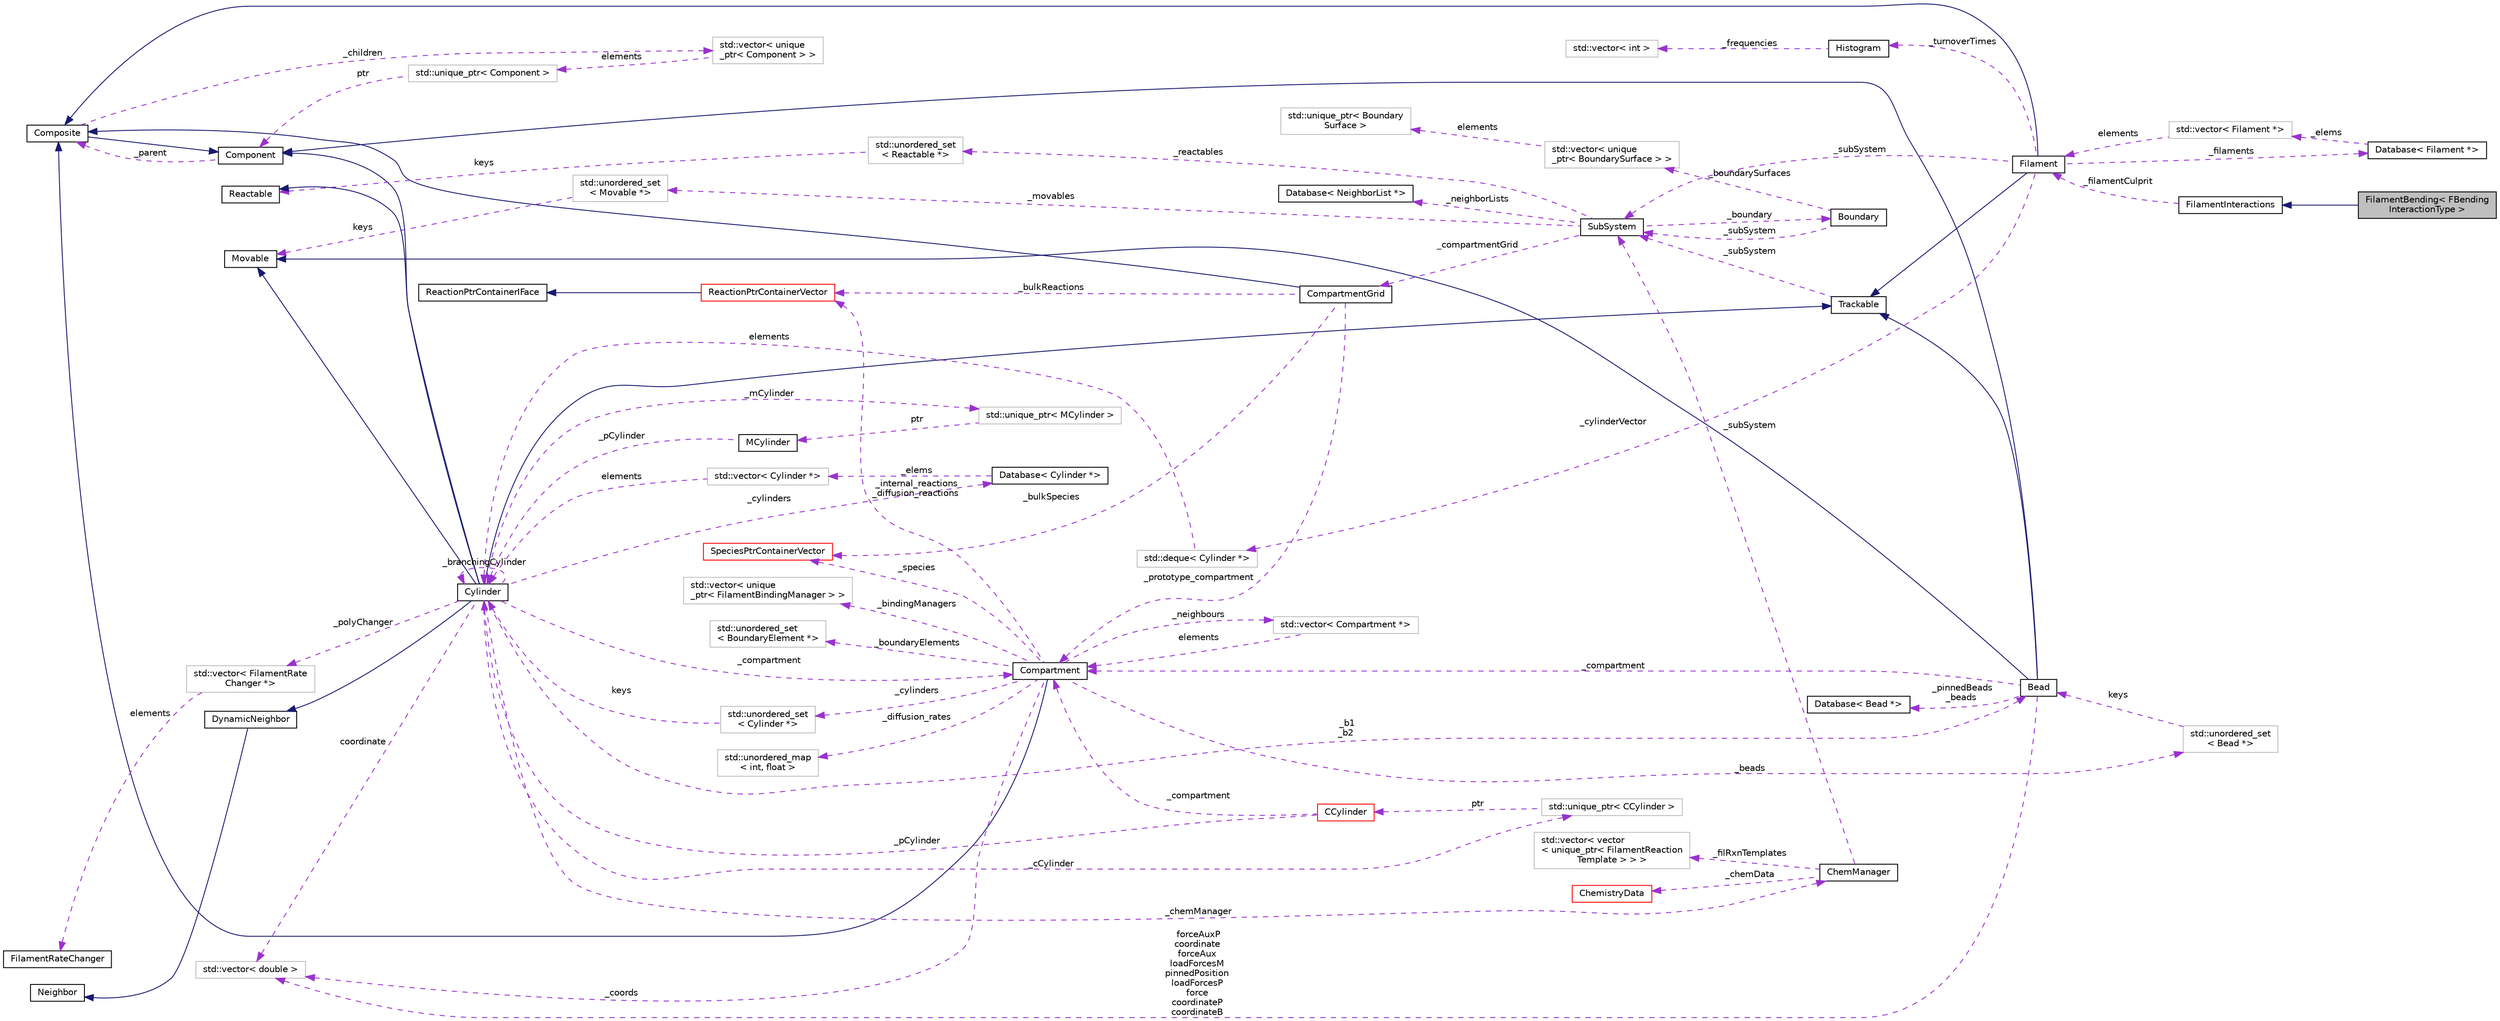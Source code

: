 digraph "FilamentBending&lt; FBendingInteractionType &gt;"
{
 // INTERACTIVE_SVG=YES
  edge [fontname="Helvetica",fontsize="10",labelfontname="Helvetica",labelfontsize="10"];
  node [fontname="Helvetica",fontsize="10",shape=record];
  rankdir="LR";
  Node2 [label="FilamentBending\< FBending\lInteractionType \>",height=0.2,width=0.4,color="black", fillcolor="grey75", style="filled", fontcolor="black"];
  Node3 -> Node2 [dir="back",color="midnightblue",fontsize="10",style="solid",fontname="Helvetica"];
  Node3 [label="FilamentInteractions",height=0.2,width=0.4,color="black", fillcolor="white", style="filled",URL="$classFilamentInteractions.html",tooltip="Represents an internal Filament interaction. "];
  Node4 -> Node3 [dir="back",color="darkorchid3",fontsize="10",style="dashed",label=" _filamentCulprit" ,fontname="Helvetica"];
  Node4 [label="Filament",height=0.2,width=0.4,color="black", fillcolor="white", style="filled",URL="$classFilament.html",tooltip="Used to store data about connectivity of Cylinders and Beads. "];
  Node5 -> Node4 [dir="back",color="midnightblue",fontsize="10",style="solid",fontname="Helvetica"];
  Node5 [label="Composite",height=0.2,width=0.4,color="black", fillcolor="white", style="filled",URL="$classComposite.html",tooltip="The aggregating class for the Composite pattern. "];
  Node6 -> Node5 [dir="back",color="midnightblue",fontsize="10",style="solid",fontname="Helvetica"];
  Node6 [label="Component",height=0.2,width=0.4,color="black", fillcolor="white", style="filled",URL="$classComponent.html",tooltip="The base class for the Composite pattern hieararchy. "];
  Node5 -> Node6 [dir="back",color="darkorchid3",fontsize="10",style="dashed",label=" _parent" ,fontname="Helvetica"];
  Node7 -> Node5 [dir="back",color="darkorchid3",fontsize="10",style="dashed",label=" _children" ,fontname="Helvetica"];
  Node7 [label="std::vector\< unique\l_ptr\< Component \> \>",height=0.2,width=0.4,color="grey75", fillcolor="white", style="filled"];
  Node8 -> Node7 [dir="back",color="darkorchid3",fontsize="10",style="dashed",label=" elements" ,fontname="Helvetica"];
  Node8 [label="std::unique_ptr\< Component \>",height=0.2,width=0.4,color="grey75", fillcolor="white", style="filled"];
  Node6 -> Node8 [dir="back",color="darkorchid3",fontsize="10",style="dashed",label=" ptr" ,fontname="Helvetica"];
  Node9 -> Node4 [dir="back",color="midnightblue",fontsize="10",style="solid",fontname="Helvetica"];
  Node9 [label="Trackable",height=0.2,width=0.4,color="black", fillcolor="white", style="filled",URL="$classTrackable.html",tooltip="An abstract base class for a trackable object in the SubSystem. "];
  Node10 -> Node9 [dir="back",color="darkorchid3",fontsize="10",style="dashed",label=" _subSystem" ,fontname="Helvetica"];
  Node10 [label="SubSystem",height=0.2,width=0.4,color="black", fillcolor="white", style="filled",URL="$classSubSystem.html",tooltip="Manages all Movables and Reactables. "];
  Node11 -> Node10 [dir="back",color="darkorchid3",fontsize="10",style="dashed",label=" _movables" ,fontname="Helvetica"];
  Node11 [label="std::unordered_set\l\< Movable *\>",height=0.2,width=0.4,color="grey75", fillcolor="white", style="filled"];
  Node12 -> Node11 [dir="back",color="darkorchid3",fontsize="10",style="dashed",label=" keys" ,fontname="Helvetica"];
  Node12 [label="Movable",height=0.2,width=0.4,color="black", fillcolor="white", style="filled",URL="$classMovable.html",tooltip="An abstract base class for a movable element in the SubSystem. "];
  Node13 -> Node10 [dir="back",color="darkorchid3",fontsize="10",style="dashed",label=" _reactables" ,fontname="Helvetica"];
  Node13 [label="std::unordered_set\l\< Reactable *\>",height=0.2,width=0.4,color="grey75", fillcolor="white", style="filled"];
  Node14 -> Node13 [dir="back",color="darkorchid3",fontsize="10",style="dashed",label=" keys" ,fontname="Helvetica"];
  Node14 [label="Reactable",height=0.2,width=0.4,color="black", fillcolor="white", style="filled",URL="$classReactable.html",tooltip="An abstract base class for a reactable element in the SubSystem. "];
  Node15 -> Node10 [dir="back",color="darkorchid3",fontsize="10",style="dashed",label=" _boundary" ,fontname="Helvetica"];
  Node15 [label="Boundary",height=0.2,width=0.4,color="black", fillcolor="white", style="filled",URL="$classBoundary.html",tooltip="To store all BoundarySurfaces that are in the SubSystem. "];
  Node10 -> Node15 [dir="back",color="darkorchid3",fontsize="10",style="dashed",label=" _subSystem" ,fontname="Helvetica"];
  Node16 -> Node15 [dir="back",color="darkorchid3",fontsize="10",style="dashed",label=" _boundarySurfaces" ,fontname="Helvetica"];
  Node16 [label="std::vector\< unique\l_ptr\< BoundarySurface \> \>",height=0.2,width=0.4,color="grey75", fillcolor="white", style="filled"];
  Node17 -> Node16 [dir="back",color="darkorchid3",fontsize="10",style="dashed",label=" elements" ,fontname="Helvetica"];
  Node17 [label="std::unique_ptr\< Boundary\lSurface \>",height=0.2,width=0.4,color="grey75", fillcolor="white", style="filled"];
  Node25 -> Node10 [dir="back",color="darkorchid3",fontsize="10",style="dashed",label=" _compartmentGrid" ,fontname="Helvetica"];
  Node25 [label="CompartmentGrid",height=0.2,width=0.4,color="black", fillcolor="white", style="filled",URL="$classCompartmentGrid.html",tooltip="A simple n-dimensional grid of Compartment objects. "];
  Node5 -> Node25 [dir="back",color="midnightblue",fontsize="10",style="solid",fontname="Helvetica"];
  Node26 -> Node25 [dir="back",color="darkorchid3",fontsize="10",style="dashed",label=" _prototype_compartment" ,fontname="Helvetica"];
  Node26 [label="Compartment",height=0.2,width=0.4,color="black", fillcolor="white", style="filled",URL="$classCompartment.html",tooltip="A container or holding Species and Reactions. "];
  Node5 -> Node26 [dir="back",color="midnightblue",fontsize="10",style="solid",fontname="Helvetica"];
  Node27 -> Node26 [dir="back",color="darkorchid3",fontsize="10",style="dashed",label=" _beads" ,fontname="Helvetica"];
  Node27 [label="std::unordered_set\l\< Bead *\>",height=0.2,width=0.4,color="grey75", fillcolor="white", style="filled"];
  Node28 -> Node27 [dir="back",color="darkorchid3",fontsize="10",style="dashed",label=" keys" ,fontname="Helvetica"];
  Node28 [label="Bead",height=0.2,width=0.4,color="black", fillcolor="white", style="filled",URL="$classBead.html",tooltip="Represents a single coordinate between Cylinders, and holds forces needed for mechanical equilibratio..."];
  Node6 -> Node28 [dir="back",color="midnightblue",fontsize="10",style="solid",fontname="Helvetica"];
  Node9 -> Node28 [dir="back",color="midnightblue",fontsize="10",style="solid",fontname="Helvetica"];
  Node12 -> Node28 [dir="back",color="midnightblue",fontsize="10",style="solid",fontname="Helvetica"];
  Node26 -> Node28 [dir="back",color="darkorchid3",fontsize="10",style="dashed",label=" _compartment" ,fontname="Helvetica"];
  Node29 -> Node28 [dir="back",color="darkorchid3",fontsize="10",style="dashed",label=" _pinnedBeads\n_beads" ,fontname="Helvetica"];
  Node29 [label="Database\< Bead *\>",height=0.2,width=0.4,color="black", fillcolor="white", style="filled",URL="$classDatabase.html"];
  Node24 -> Node28 [dir="back",color="darkorchid3",fontsize="10",style="dashed",label=" forceAuxP\ncoordinate\nforceAux\nloadForcesM\npinnedPosition\nloadForcesP\nforce\ncoordinateP\ncoordinateB" ,fontname="Helvetica"];
  Node24 [label="std::vector\< double \>",height=0.2,width=0.4,color="grey75", fillcolor="white", style="filled"];
  Node30 -> Node26 [dir="back",color="darkorchid3",fontsize="10",style="dashed",label=" _neighbours" ,fontname="Helvetica"];
  Node30 [label="std::vector\< Compartment *\>",height=0.2,width=0.4,color="grey75", fillcolor="white", style="filled"];
  Node26 -> Node30 [dir="back",color="darkorchid3",fontsize="10",style="dashed",label=" elements" ,fontname="Helvetica"];
  Node31 -> Node26 [dir="back",color="darkorchid3",fontsize="10",style="dashed",label=" _cylinders" ,fontname="Helvetica"];
  Node31 [label="std::unordered_set\l\< Cylinder *\>",height=0.2,width=0.4,color="grey75", fillcolor="white", style="filled"];
  Node32 -> Node31 [dir="back",color="darkorchid3",fontsize="10",style="dashed",label=" keys" ,fontname="Helvetica"];
  Node32 [label="Cylinder",height=0.2,width=0.4,color="black", fillcolor="white", style="filled",URL="$classCylinder.html",tooltip="A container to store a MCylinder and CCylinder. "];
  Node6 -> Node32 [dir="back",color="midnightblue",fontsize="10",style="solid",fontname="Helvetica"];
  Node9 -> Node32 [dir="back",color="midnightblue",fontsize="10",style="solid",fontname="Helvetica"];
  Node12 -> Node32 [dir="back",color="midnightblue",fontsize="10",style="solid",fontname="Helvetica"];
  Node14 -> Node32 [dir="back",color="midnightblue",fontsize="10",style="solid",fontname="Helvetica"];
  Node33 -> Node32 [dir="back",color="midnightblue",fontsize="10",style="solid",fontname="Helvetica"];
  Node33 [label="DynamicNeighbor",height=0.2,width=0.4,color="black", fillcolor="white", style="filled",URL="$classDynamicNeighbor.html",tooltip="An abstract base class for any element that can be added or removed from a NeighborList dynamically a..."];
  Node22 -> Node33 [dir="back",color="midnightblue",fontsize="10",style="solid",fontname="Helvetica"];
  Node22 [label="Neighbor",height=0.2,width=0.4,color="black", fillcolor="white", style="filled",URL="$classNeighbor.html",tooltip="An abstract base class for any element that can be added or removed from a NeighborList statically at..."];
  Node32 -> Node32 [dir="back",color="darkorchid3",fontsize="10",style="dashed",label=" _branchingCylinder" ,fontname="Helvetica"];
  Node34 -> Node32 [dir="back",color="darkorchid3",fontsize="10",style="dashed",label=" _polyChanger" ,fontname="Helvetica"];
  Node34 [label="std::vector\< FilamentRate\lChanger *\>",height=0.2,width=0.4,color="grey75", fillcolor="white", style="filled"];
  Node35 -> Node34 [dir="back",color="darkorchid3",fontsize="10",style="dashed",label=" elements" ,fontname="Helvetica"];
  Node35 [label="FilamentRateChanger",height=0.2,width=0.4,color="black", fillcolor="white", style="filled",URL="$classFilamentRateChanger.html",tooltip="Used to change Filament reaction rates based on forces in the network. "];
  Node36 -> Node32 [dir="back",color="darkorchid3",fontsize="10",style="dashed",label=" _cCylinder" ,fontname="Helvetica"];
  Node36 [label="std::unique_ptr\< CCylinder \>",height=0.2,width=0.4,color="grey75", fillcolor="white", style="filled"];
  Node37 -> Node36 [dir="back",color="darkorchid3",fontsize="10",style="dashed",label=" ptr" ,fontname="Helvetica"];
  Node37 [label="CCylinder",height=0.2,width=0.4,color="red", fillcolor="white", style="filled",URL="$classCCylinder.html",tooltip="Holds all CMonomers and Reactions associated with it. "];
  Node32 -> Node37 [dir="back",color="darkorchid3",fontsize="10",style="dashed",label=" _pCylinder" ,fontname="Helvetica"];
  Node26 -> Node37 [dir="back",color="darkorchid3",fontsize="10",style="dashed",label=" _compartment" ,fontname="Helvetica"];
  Node28 -> Node32 [dir="back",color="darkorchid3",fontsize="10",style="dashed",label=" _b1\n_b2" ,fontname="Helvetica"];
  Node56 -> Node32 [dir="back",color="darkorchid3",fontsize="10",style="dashed",label=" _cylinders" ,fontname="Helvetica"];
  Node56 [label="Database\< Cylinder *\>",height=0.2,width=0.4,color="black", fillcolor="white", style="filled",URL="$classDatabase.html"];
  Node57 -> Node56 [dir="back",color="darkorchid3",fontsize="10",style="dashed",label=" _elems" ,fontname="Helvetica"];
  Node57 [label="std::vector\< Cylinder *\>",height=0.2,width=0.4,color="grey75", fillcolor="white", style="filled"];
  Node32 -> Node57 [dir="back",color="darkorchid3",fontsize="10",style="dashed",label=" elements" ,fontname="Helvetica"];
  Node26 -> Node32 [dir="back",color="darkorchid3",fontsize="10",style="dashed",label=" _compartment" ,fontname="Helvetica"];
  Node58 -> Node32 [dir="back",color="darkorchid3",fontsize="10",style="dashed",label=" _chemManager" ,fontname="Helvetica"];
  Node58 [label="ChemManager",height=0.2,width=0.4,color="black", fillcolor="white", style="filled",URL="$classChemManager.html",tooltip="For initailizing chemical reactions based on a specific system. "];
  Node59 -> Node58 [dir="back",color="darkorchid3",fontsize="10",style="dashed",label=" _filRxnTemplates" ,fontname="Helvetica"];
  Node59 [label="std::vector\< vector\l\< unique_ptr\< FilamentReaction\lTemplate \> \> \>",height=0.2,width=0.4,color="grey75", fillcolor="white", style="filled"];
  Node60 -> Node58 [dir="back",color="darkorchid3",fontsize="10",style="dashed",label=" _chemData" ,fontname="Helvetica"];
  Node60 [label="ChemistryData",height=0.2,width=0.4,color="red", fillcolor="white", style="filled",URL="$structChemistryData.html",tooltip="Struct to hold Species and Reaction information. "];
  Node10 -> Node58 [dir="back",color="darkorchid3",fontsize="10",style="dashed",label=" _subSystem" ,fontname="Helvetica"];
  Node72 -> Node32 [dir="back",color="darkorchid3",fontsize="10",style="dashed",label=" _mCylinder" ,fontname="Helvetica"];
  Node72 [label="std::unique_ptr\< MCylinder \>",height=0.2,width=0.4,color="grey75", fillcolor="white", style="filled"];
  Node73 -> Node72 [dir="back",color="darkorchid3",fontsize="10",style="dashed",label=" ptr" ,fontname="Helvetica"];
  Node73 [label="MCylinder",height=0.2,width=0.4,color="black", fillcolor="white", style="filled",URL="$classMCylinder.html",tooltip="Used to hold mechanical properties of a Cylinder. "];
  Node32 -> Node73 [dir="back",color="darkorchid3",fontsize="10",style="dashed",label=" _pCylinder" ,fontname="Helvetica"];
  Node24 -> Node32 [dir="back",color="darkorchid3",fontsize="10",style="dashed",label=" coordinate" ,fontname="Helvetica"];
  Node74 -> Node26 [dir="back",color="darkorchid3",fontsize="10",style="dashed",label=" _boundaryElements" ,fontname="Helvetica"];
  Node74 [label="std::unordered_set\l\< BoundaryElement *\>",height=0.2,width=0.4,color="grey75", fillcolor="white", style="filled"];
  Node75 -> Node26 [dir="back",color="darkorchid3",fontsize="10",style="dashed",label=" _internal_reactions\n_diffusion_reactions" ,fontname="Helvetica"];
  Node75 [label="ReactionPtrContainerVector",height=0.2,width=0.4,color="red", fillcolor="white", style="filled",URL="$classReactionPtrContainerVector.html",tooltip="A concrete class implementing the ReactionPtrContainerIFace, using vector<unique_ptr<ReactionBase>> a..."];
  Node76 -> Node75 [dir="back",color="midnightblue",fontsize="10",style="solid",fontname="Helvetica"];
  Node76 [label="ReactionPtrContainerIFace",height=0.2,width=0.4,color="black", fillcolor="white", style="filled",URL="$classReactionPtrContainerIFace.html",tooltip="An abstract interface for a container of pointers to reaction objects. "];
  Node79 -> Node26 [dir="back",color="darkorchid3",fontsize="10",style="dashed",label=" _diffusion_rates" ,fontname="Helvetica"];
  Node79 [label="std::unordered_map\l\< int, float \>",height=0.2,width=0.4,color="grey75", fillcolor="white", style="filled"];
  Node24 -> Node26 [dir="back",color="darkorchid3",fontsize="10",style="dashed",label=" _coords" ,fontname="Helvetica"];
  Node80 -> Node26 [dir="back",color="darkorchid3",fontsize="10",style="dashed",label=" _bindingManagers" ,fontname="Helvetica"];
  Node80 [label="std::vector\< unique\l_ptr\< FilamentBindingManager \> \>",height=0.2,width=0.4,color="grey75", fillcolor="white", style="filled"];
  Node83 -> Node26 [dir="back",color="darkorchid3",fontsize="10",style="dashed",label=" _species" ,fontname="Helvetica"];
  Node83 [label="SpeciesPtrContainerVector",height=0.2,width=0.4,color="red", fillcolor="white", style="filled",URL="$classSpeciesPtrContainerVector.html",tooltip="A concrete class implementing the SpeciesPtrContainerIFace, using vector<unique_ptr<Species>> as the ..."];
  Node75 -> Node25 [dir="back",color="darkorchid3",fontsize="10",style="dashed",label=" _bulkReactions" ,fontname="Helvetica"];
  Node83 -> Node25 [dir="back",color="darkorchid3",fontsize="10",style="dashed",label=" _bulkSpecies" ,fontname="Helvetica"];
  Node87 -> Node10 [dir="back",color="darkorchid3",fontsize="10",style="dashed",label=" _neighborLists" ,fontname="Helvetica"];
  Node87 [label="Database\< NeighborList *\>",height=0.2,width=0.4,color="black", fillcolor="white", style="filled",URL="$classDatabase.html"];
  Node88 -> Node4 [dir="back",color="darkorchid3",fontsize="10",style="dashed",label=" _turnoverTimes" ,fontname="Helvetica"];
  Node88 [label="Histogram",height=0.2,width=0.4,color="black", fillcolor="white", style="filled",URL="$classHistogram.html",tooltip="A class to hold frequency of occurences in a general set of data. "];
  Node89 -> Node88 [dir="back",color="darkorchid3",fontsize="10",style="dashed",label=" _frequencies" ,fontname="Helvetica"];
  Node89 [label="std::vector\< int \>",height=0.2,width=0.4,color="grey75", fillcolor="white", style="filled"];
  Node90 -> Node4 [dir="back",color="darkorchid3",fontsize="10",style="dashed",label=" _filaments" ,fontname="Helvetica"];
  Node90 [label="Database\< Filament *\>",height=0.2,width=0.4,color="black", fillcolor="white", style="filled",URL="$classDatabase.html"];
  Node91 -> Node90 [dir="back",color="darkorchid3",fontsize="10",style="dashed",label=" _elems" ,fontname="Helvetica"];
  Node91 [label="std::vector\< Filament *\>",height=0.2,width=0.4,color="grey75", fillcolor="white", style="filled"];
  Node4 -> Node91 [dir="back",color="darkorchid3",fontsize="10",style="dashed",label=" elements" ,fontname="Helvetica"];
  Node92 -> Node4 [dir="back",color="darkorchid3",fontsize="10",style="dashed",label=" _cylinderVector" ,fontname="Helvetica"];
  Node92 [label="std::deque\< Cylinder *\>",height=0.2,width=0.4,color="grey75", fillcolor="white", style="filled"];
  Node32 -> Node92 [dir="back",color="darkorchid3",fontsize="10",style="dashed",label=" elements" ,fontname="Helvetica"];
  Node10 -> Node4 [dir="back",color="darkorchid3",fontsize="10",style="dashed",label=" _subSystem" ,fontname="Helvetica"];
}
